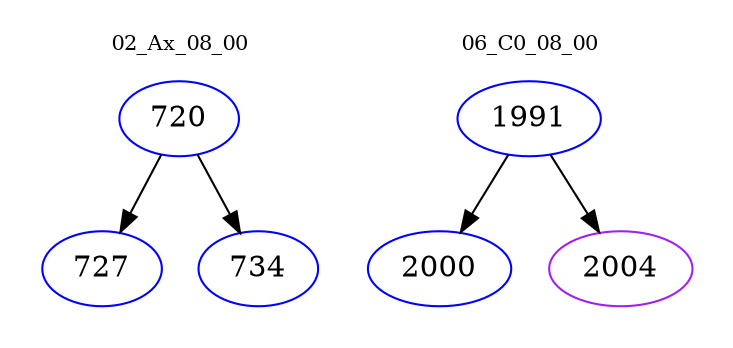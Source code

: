 digraph{
subgraph cluster_0 {
color = white
label = "02_Ax_08_00";
fontsize=10;
T0_720 [label="720", color="blue"]
T0_720 -> T0_727 [color="black"]
T0_727 [label="727", color="blue"]
T0_720 -> T0_734 [color="black"]
T0_734 [label="734", color="blue"]
}
subgraph cluster_1 {
color = white
label = "06_C0_08_00";
fontsize=10;
T1_1991 [label="1991", color="blue"]
T1_1991 -> T1_2000 [color="black"]
T1_2000 [label="2000", color="blue"]
T1_1991 -> T1_2004 [color="black"]
T1_2004 [label="2004", color="purple"]
}
}

